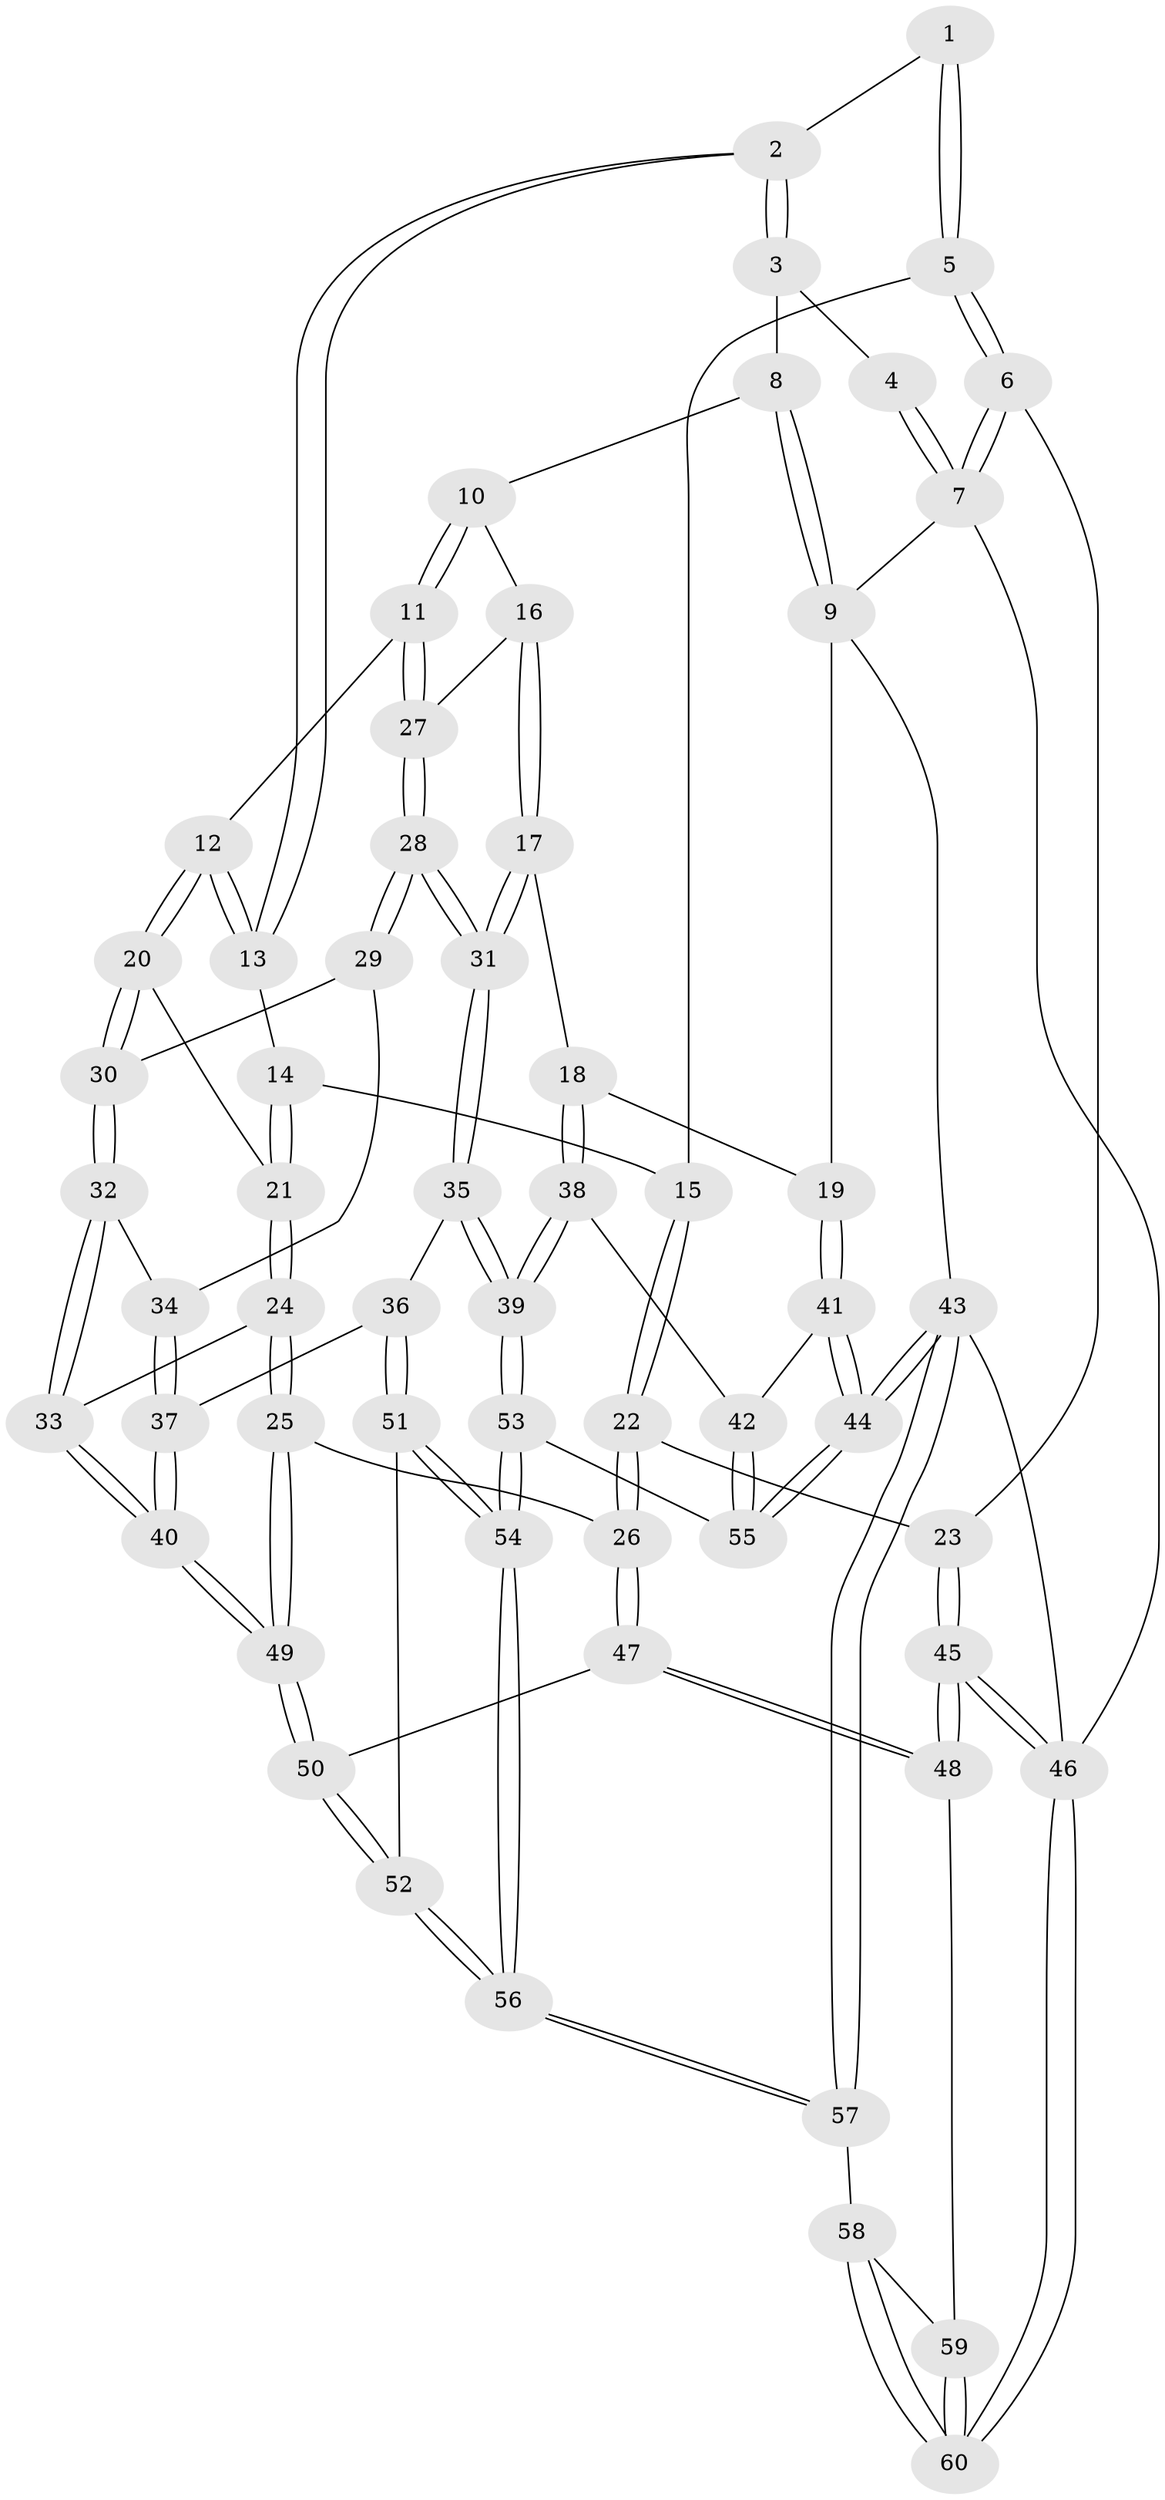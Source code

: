 // coarse degree distribution, {3: 0.08823529411764706, 4: 0.6176470588235294, 5: 0.2647058823529412, 2: 0.029411764705882353}
// Generated by graph-tools (version 1.1) at 2025/52/02/27/25 19:52:41]
// undirected, 60 vertices, 147 edges
graph export_dot {
graph [start="1"]
  node [color=gray90,style=filled];
  1 [pos="+0.18388676574068857+0.009658493229385374"];
  2 [pos="+0.255968236710578+0.09001028969550103"];
  3 [pos="+0.4965506107150738+0"];
  4 [pos="+0.15661840348803263+0"];
  5 [pos="+0.07000650734685998+0.11218691824451633"];
  6 [pos="+0+0.022378897237536863"];
  7 [pos="+0+0"];
  8 [pos="+0.5679455145141228+0"];
  9 [pos="+1+0"];
  10 [pos="+0.5727184781377748+0"];
  11 [pos="+0.5148034214903269+0.16266978703262364"];
  12 [pos="+0.49428194448927393+0.17665809846372849"];
  13 [pos="+0.2567106157944215+0.09482870041224217"];
  14 [pos="+0.1886864162672679+0.20651856651845293"];
  15 [pos="+0.18034850202409897+0.20797370261846182"];
  16 [pos="+0.871607149206915+0.1933395927398757"];
  17 [pos="+1+0.2525978315377921"];
  18 [pos="+1+0.25156899450382225"];
  19 [pos="+1+0.2360222561953862"];
  20 [pos="+0.4298248642013263+0.2573164243937117"];
  21 [pos="+0.3053165414858323+0.27651044727995144"];
  22 [pos="+0.05105401563985205+0.38261866616456824"];
  23 [pos="+0+0.34441464292569973"];
  24 [pos="+0.2119998702832508+0.48521721870444084"];
  25 [pos="+0.20983321669448912+0.48637432476242887"];
  26 [pos="+0.18042498652539432+0.4978692534601333"];
  27 [pos="+0.5921108286207777+0.22647984079972902"];
  28 [pos="+0.6812284453494916+0.4051394226250091"];
  29 [pos="+0.5527918706725237+0.4367680170152354"];
  30 [pos="+0.4332131088638069+0.30170369192289165"];
  31 [pos="+0.7061263763164725+0.42111538591506575"];
  32 [pos="+0.3890151871609901+0.46717033793584517"];
  33 [pos="+0.38031617740598855+0.47562215962785737"];
  34 [pos="+0.5195924009285199+0.47338369408411296"];
  35 [pos="+0.7179008215312326+0.5747256978502076"];
  36 [pos="+0.6908324952833108+0.5878409897396624"];
  37 [pos="+0.5424341354951697+0.6034951975152505"];
  38 [pos="+0.8253572531235636+0.5890089856403611"];
  39 [pos="+0.7540368917060998+0.5988826543817783"];
  40 [pos="+0.45682246817170374+0.6665121075634534"];
  41 [pos="+1+0.5965585823993728"];
  42 [pos="+0.9731621057074773+0.6251758836247155"];
  43 [pos="+1+1"];
  44 [pos="+1+1"];
  45 [pos="+0+0.7091028661849688"];
  46 [pos="+0+1"];
  47 [pos="+0.13930446343133604+0.7141718952799809"];
  48 [pos="+0.1391375298177754+0.71435821647791"];
  49 [pos="+0.4467306583504631+0.6889229421794697"];
  50 [pos="+0.43861441044251676+0.7155463780149468"];
  51 [pos="+0.6403967893027067+0.7108006551931237"];
  52 [pos="+0.47342095653874733+0.7882929456280591"];
  53 [pos="+0.8022409490945099+0.8050771030813955"];
  54 [pos="+0.7176283612556954+0.8567786725307455"];
  55 [pos="+0.8271816919270415+0.8101870581657453"];
  56 [pos="+0.5297873010394936+1"];
  57 [pos="+0.5143046103613201+1"];
  58 [pos="+0.4667208422356725+1"];
  59 [pos="+0.15908627372202053+0.8296377830351503"];
  60 [pos="+0+1"];
  1 -- 2;
  1 -- 5;
  1 -- 5;
  2 -- 3;
  2 -- 3;
  2 -- 13;
  2 -- 13;
  3 -- 4;
  3 -- 8;
  4 -- 7;
  4 -- 7;
  5 -- 6;
  5 -- 6;
  5 -- 15;
  6 -- 7;
  6 -- 7;
  6 -- 23;
  7 -- 9;
  7 -- 46;
  8 -- 9;
  8 -- 9;
  8 -- 10;
  9 -- 19;
  9 -- 43;
  10 -- 11;
  10 -- 11;
  10 -- 16;
  11 -- 12;
  11 -- 27;
  11 -- 27;
  12 -- 13;
  12 -- 13;
  12 -- 20;
  12 -- 20;
  13 -- 14;
  14 -- 15;
  14 -- 21;
  14 -- 21;
  15 -- 22;
  15 -- 22;
  16 -- 17;
  16 -- 17;
  16 -- 27;
  17 -- 18;
  17 -- 31;
  17 -- 31;
  18 -- 19;
  18 -- 38;
  18 -- 38;
  19 -- 41;
  19 -- 41;
  20 -- 21;
  20 -- 30;
  20 -- 30;
  21 -- 24;
  21 -- 24;
  22 -- 23;
  22 -- 26;
  22 -- 26;
  23 -- 45;
  23 -- 45;
  24 -- 25;
  24 -- 25;
  24 -- 33;
  25 -- 26;
  25 -- 49;
  25 -- 49;
  26 -- 47;
  26 -- 47;
  27 -- 28;
  27 -- 28;
  28 -- 29;
  28 -- 29;
  28 -- 31;
  28 -- 31;
  29 -- 30;
  29 -- 34;
  30 -- 32;
  30 -- 32;
  31 -- 35;
  31 -- 35;
  32 -- 33;
  32 -- 33;
  32 -- 34;
  33 -- 40;
  33 -- 40;
  34 -- 37;
  34 -- 37;
  35 -- 36;
  35 -- 39;
  35 -- 39;
  36 -- 37;
  36 -- 51;
  36 -- 51;
  37 -- 40;
  37 -- 40;
  38 -- 39;
  38 -- 39;
  38 -- 42;
  39 -- 53;
  39 -- 53;
  40 -- 49;
  40 -- 49;
  41 -- 42;
  41 -- 44;
  41 -- 44;
  42 -- 55;
  42 -- 55;
  43 -- 44;
  43 -- 44;
  43 -- 57;
  43 -- 57;
  43 -- 46;
  44 -- 55;
  44 -- 55;
  45 -- 46;
  45 -- 46;
  45 -- 48;
  45 -- 48;
  46 -- 60;
  46 -- 60;
  47 -- 48;
  47 -- 48;
  47 -- 50;
  48 -- 59;
  49 -- 50;
  49 -- 50;
  50 -- 52;
  50 -- 52;
  51 -- 52;
  51 -- 54;
  51 -- 54;
  52 -- 56;
  52 -- 56;
  53 -- 54;
  53 -- 54;
  53 -- 55;
  54 -- 56;
  54 -- 56;
  56 -- 57;
  56 -- 57;
  57 -- 58;
  58 -- 59;
  58 -- 60;
  58 -- 60;
  59 -- 60;
  59 -- 60;
}
